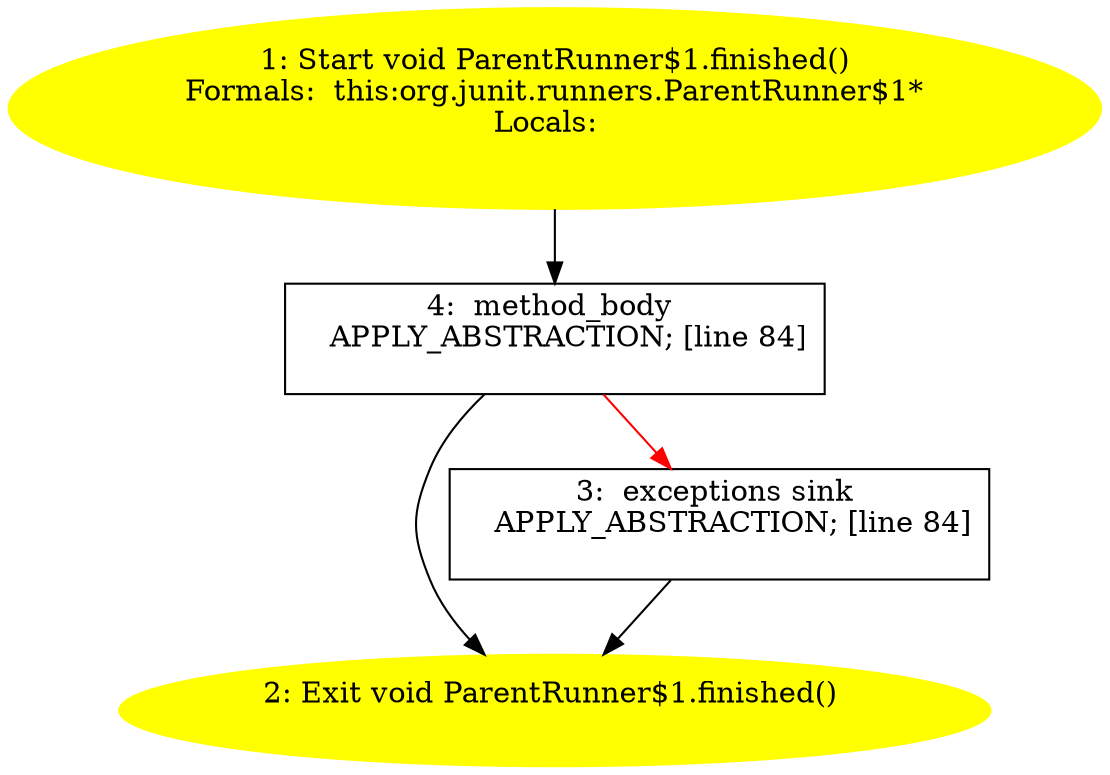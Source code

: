/* @generated */
digraph cfg {
"org.junit.runners.ParentRunner$1.finished():void.b907273ed924547c985a03a508f17dbf_1" [label="1: Start void ParentRunner$1.finished()\nFormals:  this:org.junit.runners.ParentRunner$1*\nLocals:  \n  " color=yellow style=filled]
	

	 "org.junit.runners.ParentRunner$1.finished():void.b907273ed924547c985a03a508f17dbf_1" -> "org.junit.runners.ParentRunner$1.finished():void.b907273ed924547c985a03a508f17dbf_4" ;
"org.junit.runners.ParentRunner$1.finished():void.b907273ed924547c985a03a508f17dbf_2" [label="2: Exit void ParentRunner$1.finished() \n  " color=yellow style=filled]
	

"org.junit.runners.ParentRunner$1.finished():void.b907273ed924547c985a03a508f17dbf_3" [label="3:  exceptions sink \n   APPLY_ABSTRACTION; [line 84]\n " shape="box"]
	

	 "org.junit.runners.ParentRunner$1.finished():void.b907273ed924547c985a03a508f17dbf_3" -> "org.junit.runners.ParentRunner$1.finished():void.b907273ed924547c985a03a508f17dbf_2" ;
"org.junit.runners.ParentRunner$1.finished():void.b907273ed924547c985a03a508f17dbf_4" [label="4:  method_body \n   APPLY_ABSTRACTION; [line 84]\n " shape="box"]
	

	 "org.junit.runners.ParentRunner$1.finished():void.b907273ed924547c985a03a508f17dbf_4" -> "org.junit.runners.ParentRunner$1.finished():void.b907273ed924547c985a03a508f17dbf_2" ;
	 "org.junit.runners.ParentRunner$1.finished():void.b907273ed924547c985a03a508f17dbf_4" -> "org.junit.runners.ParentRunner$1.finished():void.b907273ed924547c985a03a508f17dbf_3" [color="red" ];
}
